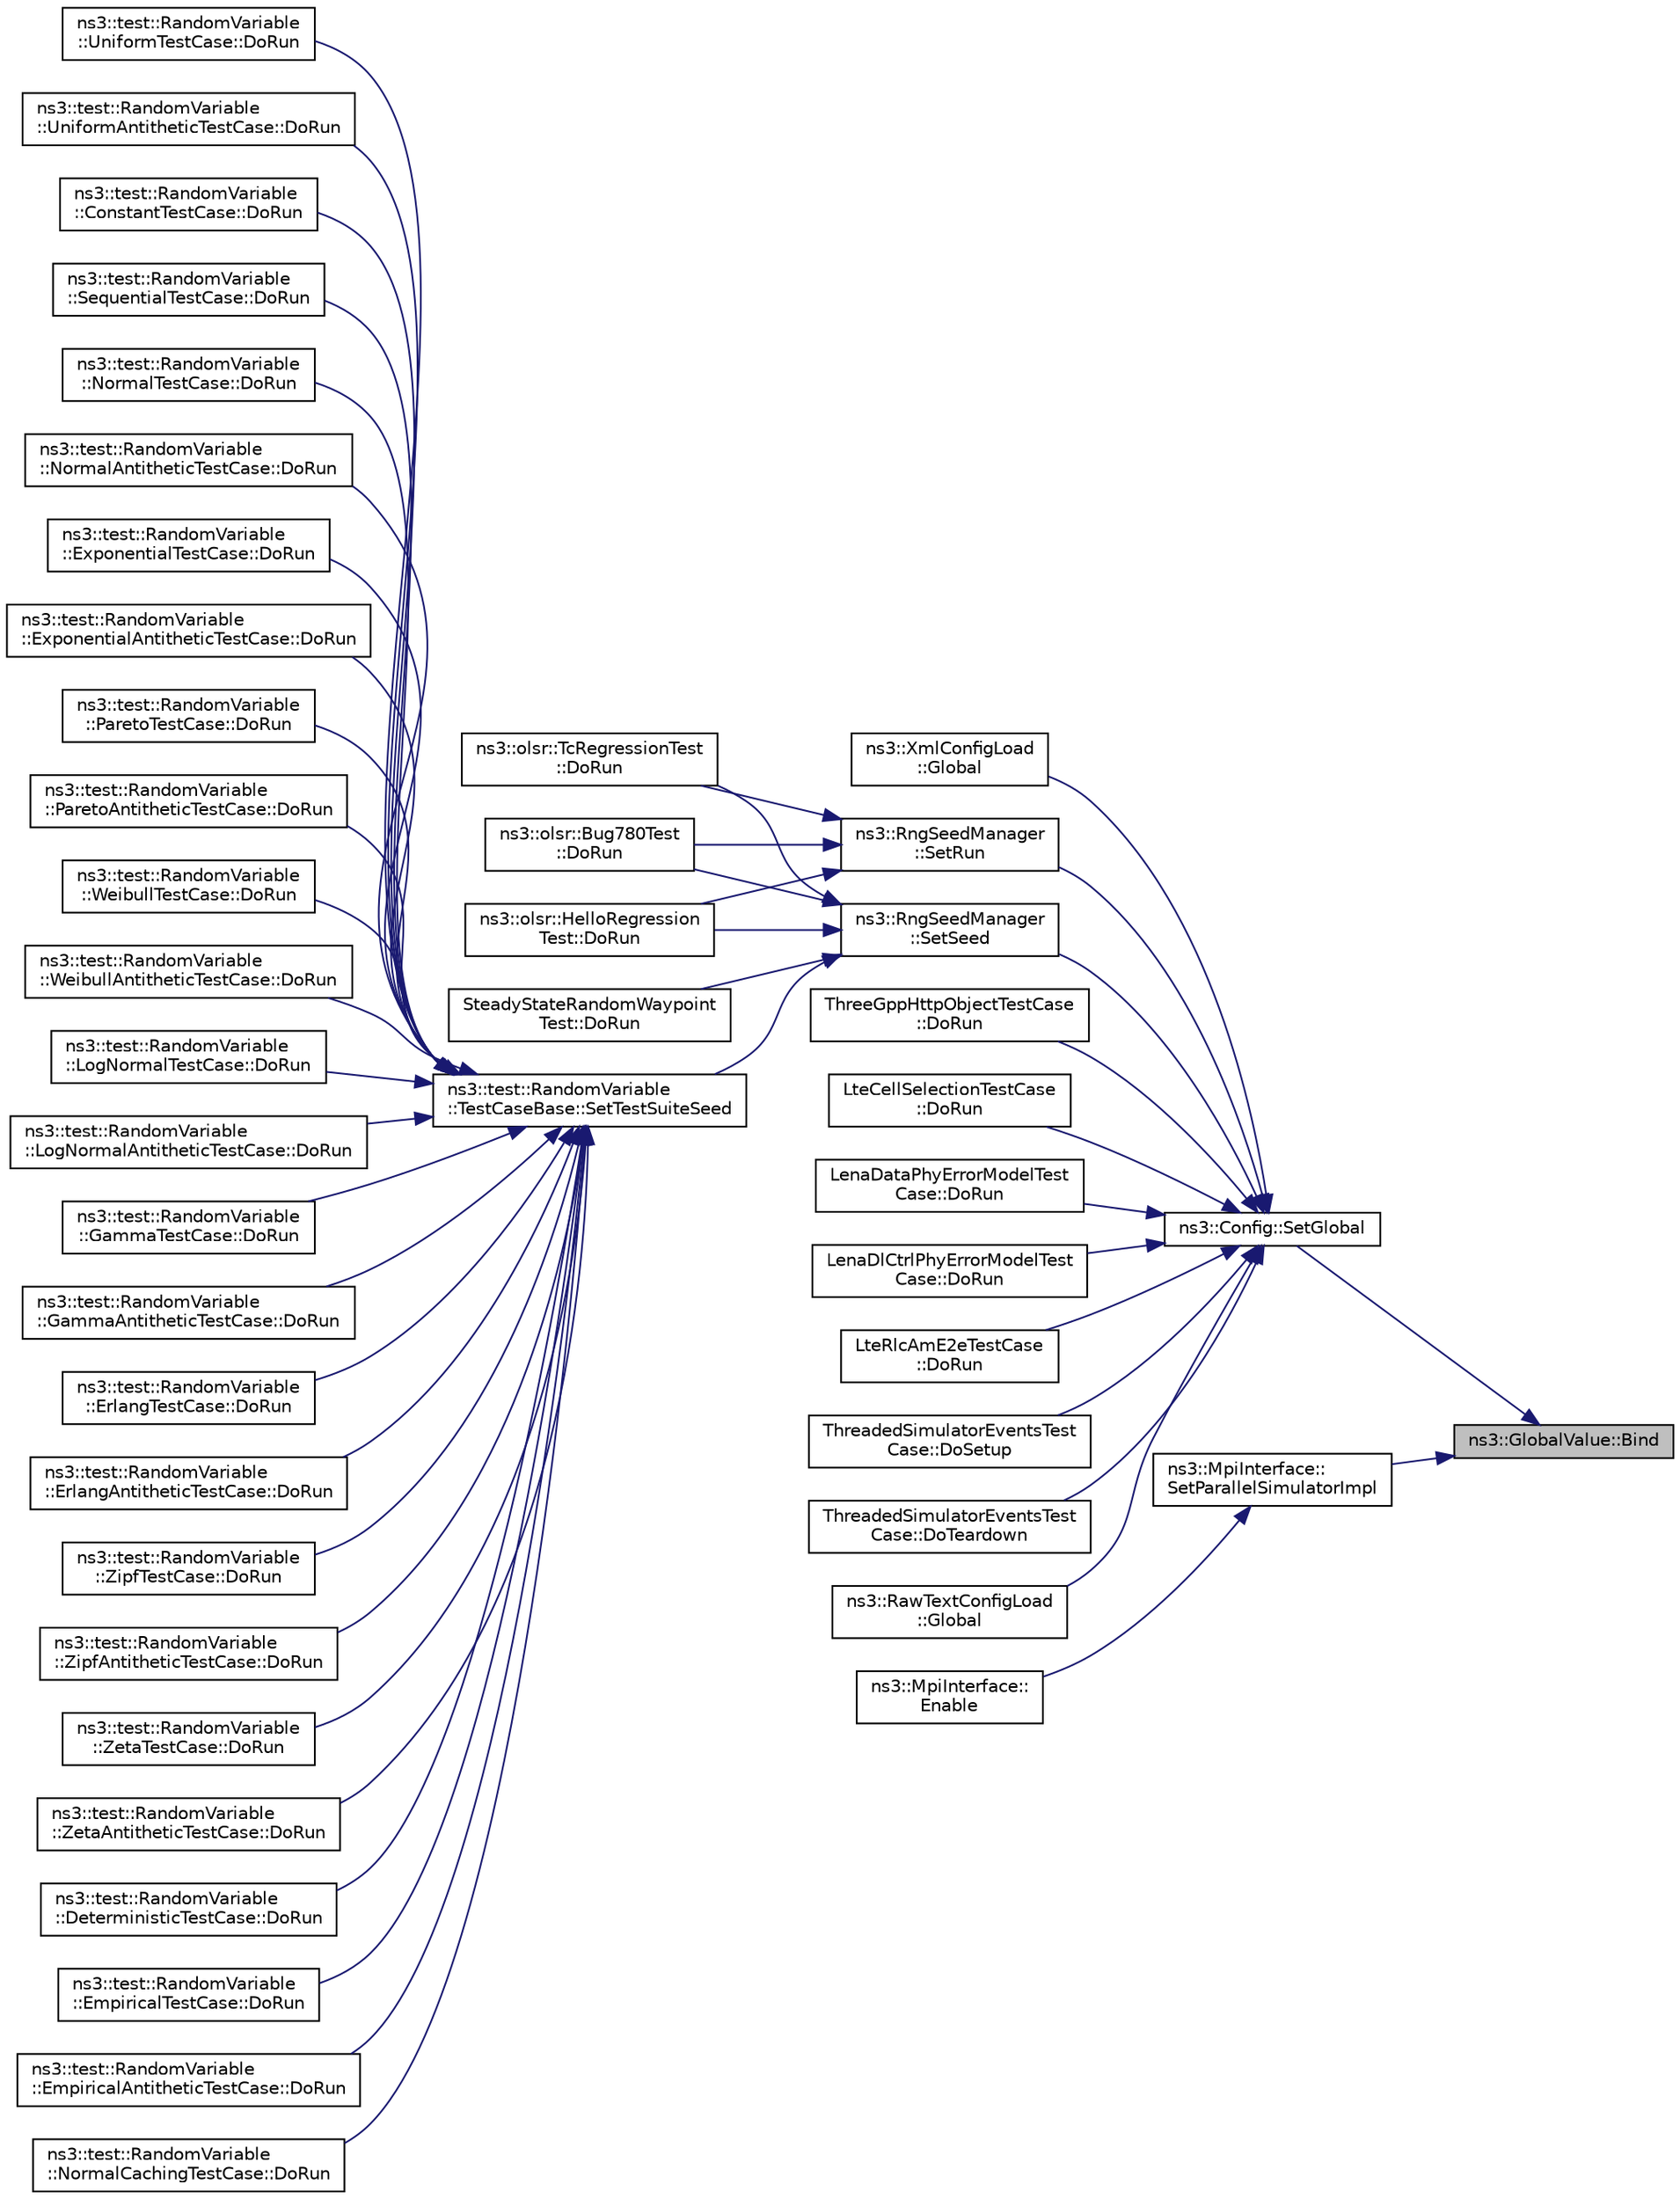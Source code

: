 digraph "ns3::GlobalValue::Bind"
{
 // LATEX_PDF_SIZE
  edge [fontname="Helvetica",fontsize="10",labelfontname="Helvetica",labelfontsize="10"];
  node [fontname="Helvetica",fontsize="10",shape=record];
  rankdir="RL";
  Node1 [label="ns3::GlobalValue::Bind",height=0.2,width=0.4,color="black", fillcolor="grey75", style="filled", fontcolor="black",tooltip="Iterate over the set of GlobalValues until a matching name is found and then set its value with Globa..."];
  Node1 -> Node2 [dir="back",color="midnightblue",fontsize="10",style="solid",fontname="Helvetica"];
  Node2 [label="ns3::Config::SetGlobal",height=0.2,width=0.4,color="black", fillcolor="white", style="filled",URL="$group__config.html#ga0e12663a7bd119b65d0a219a578f2a3c",tooltip=" "];
  Node2 -> Node3 [dir="back",color="midnightblue",fontsize="10",style="solid",fontname="Helvetica"];
  Node3 [label="ThreeGppHttpObjectTestCase\l::DoRun",height=0.2,width=0.4,color="black", fillcolor="white", style="filled",URL="$class_three_gpp_http_object_test_case.html#a41234f035937ee1b044864f3db643b7d",tooltip="Implementation to actually run this TestCase."];
  Node2 -> Node4 [dir="back",color="midnightblue",fontsize="10",style="solid",fontname="Helvetica"];
  Node4 [label="LteCellSelectionTestCase\l::DoRun",height=0.2,width=0.4,color="black", fillcolor="white", style="filled",URL="$class_lte_cell_selection_test_case.html#a2ad9dadf26f7beb5d3ed1c6dfbcef90a",tooltip="Setup the simulation according to the configuration set by the class constructor, run it,..."];
  Node2 -> Node5 [dir="back",color="midnightblue",fontsize="10",style="solid",fontname="Helvetica"];
  Node5 [label="LenaDataPhyErrorModelTest\lCase::DoRun",height=0.2,width=0.4,color="black", fillcolor="white", style="filled",URL="$class_lena_data_phy_error_model_test_case.html#a363738c5b8d73b6b3398dc526faf7792",tooltip="Implementation to actually run this TestCase."];
  Node2 -> Node6 [dir="back",color="midnightblue",fontsize="10",style="solid",fontname="Helvetica"];
  Node6 [label="LenaDlCtrlPhyErrorModelTest\lCase::DoRun",height=0.2,width=0.4,color="black", fillcolor="white", style="filled",URL="$class_lena_dl_ctrl_phy_error_model_test_case.html#a1fb7c0a2adfe1083d7e0883b866b0954",tooltip="Implementation to actually run this TestCase."];
  Node2 -> Node7 [dir="back",color="midnightblue",fontsize="10",style="solid",fontname="Helvetica"];
  Node7 [label="LteRlcAmE2eTestCase\l::DoRun",height=0.2,width=0.4,color="black", fillcolor="white", style="filled",URL="$class_lte_rlc_am_e2e_test_case.html#a96cf405c2fe8e9a1c878c615b185d419",tooltip="Implementation to actually run this TestCase."];
  Node2 -> Node8 [dir="back",color="midnightblue",fontsize="10",style="solid",fontname="Helvetica"];
  Node8 [label="ThreadedSimulatorEventsTest\lCase::DoSetup",height=0.2,width=0.4,color="black", fillcolor="white", style="filled",URL="$class_threaded_simulator_events_test_case.html#a162a95193a9a9e7438fa7acd9c4a60fa",tooltip="Implementation to do any local setup required for this TestCase."];
  Node2 -> Node9 [dir="back",color="midnightblue",fontsize="10",style="solid",fontname="Helvetica"];
  Node9 [label="ThreadedSimulatorEventsTest\lCase::DoTeardown",height=0.2,width=0.4,color="black", fillcolor="white", style="filled",URL="$class_threaded_simulator_events_test_case.html#aee3809a0547567c2f10758f9487665d1",tooltip="Implementation to do any local setup required for this TestCase."];
  Node2 -> Node10 [dir="back",color="midnightblue",fontsize="10",style="solid",fontname="Helvetica"];
  Node10 [label="ns3::RawTextConfigLoad\l::Global",height=0.2,width=0.4,color="black", fillcolor="white", style="filled",URL="$classns3_1_1_raw_text_config_load.html#a11d5549a7dd21ee2e9bcede5863c4508",tooltip="Load or save the global values."];
  Node2 -> Node11 [dir="back",color="midnightblue",fontsize="10",style="solid",fontname="Helvetica"];
  Node11 [label="ns3::XmlConfigLoad\l::Global",height=0.2,width=0.4,color="black", fillcolor="white", style="filled",URL="$classns3_1_1_xml_config_load.html#ab0174240a6457248afa9280ac4a4b609",tooltip="Load or save the global values."];
  Node2 -> Node12 [dir="back",color="midnightblue",fontsize="10",style="solid",fontname="Helvetica"];
  Node12 [label="ns3::RngSeedManager\l::SetRun",height=0.2,width=0.4,color="black", fillcolor="white", style="filled",URL="$classns3_1_1_rng_seed_manager.html#a14c9a839f8141b0e9ec2af0e96d68263",tooltip="Set the run number of simulation."];
  Node12 -> Node13 [dir="back",color="midnightblue",fontsize="10",style="solid",fontname="Helvetica"];
  Node13 [label="ns3::olsr::Bug780Test\l::DoRun",height=0.2,width=0.4,color="black", fillcolor="white", style="filled",URL="$classns3_1_1olsr_1_1_bug780_test.html#aea2f01c8e6af5f1363b67a23ccaaf030",tooltip="Implementation to actually run this TestCase."];
  Node12 -> Node14 [dir="back",color="midnightblue",fontsize="10",style="solid",fontname="Helvetica"];
  Node14 [label="ns3::olsr::HelloRegression\lTest::DoRun",height=0.2,width=0.4,color="black", fillcolor="white", style="filled",URL="$classns3_1_1olsr_1_1_hello_regression_test.html#a469da2871e46fb6d56da5820f5aa1982",tooltip="Implementation to actually run this TestCase."];
  Node12 -> Node15 [dir="back",color="midnightblue",fontsize="10",style="solid",fontname="Helvetica"];
  Node15 [label="ns3::olsr::TcRegressionTest\l::DoRun",height=0.2,width=0.4,color="black", fillcolor="white", style="filled",URL="$classns3_1_1olsr_1_1_tc_regression_test.html#ab3215c11b0586486c641af620fb1bc0b",tooltip="Implementation to actually run this TestCase."];
  Node2 -> Node16 [dir="back",color="midnightblue",fontsize="10",style="solid",fontname="Helvetica"];
  Node16 [label="ns3::RngSeedManager\l::SetSeed",height=0.2,width=0.4,color="black", fillcolor="white", style="filled",URL="$classns3_1_1_rng_seed_manager.html#ab2a95901871c7b47a3dcf0f70adc58f4",tooltip="Set the seed."];
  Node16 -> Node13 [dir="back",color="midnightblue",fontsize="10",style="solid",fontname="Helvetica"];
  Node16 -> Node14 [dir="back",color="midnightblue",fontsize="10",style="solid",fontname="Helvetica"];
  Node16 -> Node15 [dir="back",color="midnightblue",fontsize="10",style="solid",fontname="Helvetica"];
  Node16 -> Node17 [dir="back",color="midnightblue",fontsize="10",style="solid",fontname="Helvetica"];
  Node17 [label="SteadyStateRandomWaypoint\lTest::DoRun",height=0.2,width=0.4,color="black", fillcolor="white", style="filled",URL="$class_steady_state_random_waypoint_test.html#a06b559358eab241daa3a937a038729df",tooltip="Implementation to actually run this TestCase."];
  Node16 -> Node18 [dir="back",color="midnightblue",fontsize="10",style="solid",fontname="Helvetica"];
  Node18 [label="ns3::test::RandomVariable\l::TestCaseBase::SetTestSuiteSeed",height=0.2,width=0.4,color="black", fillcolor="white", style="filled",URL="$classns3_1_1test_1_1_random_variable_1_1_test_case_base.html#a9dadb0945f5a8eb9fbd3af08bd87c689",tooltip="Set the seed used for this test suite."];
  Node18 -> Node19 [dir="back",color="midnightblue",fontsize="10",style="solid",fontname="Helvetica"];
  Node19 [label="ns3::test::RandomVariable\l::UniformTestCase::DoRun",height=0.2,width=0.4,color="black", fillcolor="white", style="filled",URL="$classns3_1_1test_1_1_random_variable_1_1_uniform_test_case.html#a3490f297557dc9d1652ed1504987850f",tooltip="Implementation to actually run this TestCase."];
  Node18 -> Node20 [dir="back",color="midnightblue",fontsize="10",style="solid",fontname="Helvetica"];
  Node20 [label="ns3::test::RandomVariable\l::UniformAntitheticTestCase::DoRun",height=0.2,width=0.4,color="black", fillcolor="white", style="filled",URL="$classns3_1_1test_1_1_random_variable_1_1_uniform_antithetic_test_case.html#a80df31ec21814c5a563ad9cca67377d8",tooltip="Implementation to actually run this TestCase."];
  Node18 -> Node21 [dir="back",color="midnightblue",fontsize="10",style="solid",fontname="Helvetica"];
  Node21 [label="ns3::test::RandomVariable\l::ConstantTestCase::DoRun",height=0.2,width=0.4,color="black", fillcolor="white", style="filled",URL="$classns3_1_1test_1_1_random_variable_1_1_constant_test_case.html#a75bbe877f296f9fc82116822b7f5fa9d",tooltip="Implementation to actually run this TestCase."];
  Node18 -> Node22 [dir="back",color="midnightblue",fontsize="10",style="solid",fontname="Helvetica"];
  Node22 [label="ns3::test::RandomVariable\l::SequentialTestCase::DoRun",height=0.2,width=0.4,color="black", fillcolor="white", style="filled",URL="$classns3_1_1test_1_1_random_variable_1_1_sequential_test_case.html#ae671fdeba22aed784ebee380b947e4af",tooltip="Implementation to actually run this TestCase."];
  Node18 -> Node23 [dir="back",color="midnightblue",fontsize="10",style="solid",fontname="Helvetica"];
  Node23 [label="ns3::test::RandomVariable\l::NormalTestCase::DoRun",height=0.2,width=0.4,color="black", fillcolor="white", style="filled",URL="$classns3_1_1test_1_1_random_variable_1_1_normal_test_case.html#a1f3a09ac6997422f1cbf1ef5869c72c6",tooltip="Implementation to actually run this TestCase."];
  Node18 -> Node24 [dir="back",color="midnightblue",fontsize="10",style="solid",fontname="Helvetica"];
  Node24 [label="ns3::test::RandomVariable\l::NormalAntitheticTestCase::DoRun",height=0.2,width=0.4,color="black", fillcolor="white", style="filled",URL="$classns3_1_1test_1_1_random_variable_1_1_normal_antithetic_test_case.html#aac3feb5da02904dbdf4d3799c271089a",tooltip="Implementation to actually run this TestCase."];
  Node18 -> Node25 [dir="back",color="midnightblue",fontsize="10",style="solid",fontname="Helvetica"];
  Node25 [label="ns3::test::RandomVariable\l::ExponentialTestCase::DoRun",height=0.2,width=0.4,color="black", fillcolor="white", style="filled",URL="$classns3_1_1test_1_1_random_variable_1_1_exponential_test_case.html#a37d8d13fb6fff5eb251bb08150b2b6d5",tooltip="Implementation to actually run this TestCase."];
  Node18 -> Node26 [dir="back",color="midnightblue",fontsize="10",style="solid",fontname="Helvetica"];
  Node26 [label="ns3::test::RandomVariable\l::ExponentialAntitheticTestCase::DoRun",height=0.2,width=0.4,color="black", fillcolor="white", style="filled",URL="$classns3_1_1test_1_1_random_variable_1_1_exponential_antithetic_test_case.html#abdc813cd818a3fac36801ec2bde68819",tooltip="Implementation to actually run this TestCase."];
  Node18 -> Node27 [dir="back",color="midnightblue",fontsize="10",style="solid",fontname="Helvetica"];
  Node27 [label="ns3::test::RandomVariable\l::ParetoTestCase::DoRun",height=0.2,width=0.4,color="black", fillcolor="white", style="filled",URL="$classns3_1_1test_1_1_random_variable_1_1_pareto_test_case.html#a074b056896cf00888af8df38cde038ed",tooltip="Implementation to actually run this TestCase."];
  Node18 -> Node28 [dir="back",color="midnightblue",fontsize="10",style="solid",fontname="Helvetica"];
  Node28 [label="ns3::test::RandomVariable\l::ParetoAntitheticTestCase::DoRun",height=0.2,width=0.4,color="black", fillcolor="white", style="filled",URL="$classns3_1_1test_1_1_random_variable_1_1_pareto_antithetic_test_case.html#afb737397086e9645428e715d4e284320",tooltip="Implementation to actually run this TestCase."];
  Node18 -> Node29 [dir="back",color="midnightblue",fontsize="10",style="solid",fontname="Helvetica"];
  Node29 [label="ns3::test::RandomVariable\l::WeibullTestCase::DoRun",height=0.2,width=0.4,color="black", fillcolor="white", style="filled",URL="$classns3_1_1test_1_1_random_variable_1_1_weibull_test_case.html#a5f71db8ffc723d0325a489abc62c9669",tooltip="Implementation to actually run this TestCase."];
  Node18 -> Node30 [dir="back",color="midnightblue",fontsize="10",style="solid",fontname="Helvetica"];
  Node30 [label="ns3::test::RandomVariable\l::WeibullAntitheticTestCase::DoRun",height=0.2,width=0.4,color="black", fillcolor="white", style="filled",URL="$classns3_1_1test_1_1_random_variable_1_1_weibull_antithetic_test_case.html#a0f91852790c9faed1c8d70d7e9473dc4",tooltip="Implementation to actually run this TestCase."];
  Node18 -> Node31 [dir="back",color="midnightblue",fontsize="10",style="solid",fontname="Helvetica"];
  Node31 [label="ns3::test::RandomVariable\l::LogNormalTestCase::DoRun",height=0.2,width=0.4,color="black", fillcolor="white", style="filled",URL="$classns3_1_1test_1_1_random_variable_1_1_log_normal_test_case.html#aae2d276ce040d3b3fb603f4bf9373c21",tooltip="Implementation to actually run this TestCase."];
  Node18 -> Node32 [dir="back",color="midnightblue",fontsize="10",style="solid",fontname="Helvetica"];
  Node32 [label="ns3::test::RandomVariable\l::LogNormalAntitheticTestCase::DoRun",height=0.2,width=0.4,color="black", fillcolor="white", style="filled",URL="$classns3_1_1test_1_1_random_variable_1_1_log_normal_antithetic_test_case.html#a8dbfd91c19cce2478768836c9b77e38e",tooltip="Implementation to actually run this TestCase."];
  Node18 -> Node33 [dir="back",color="midnightblue",fontsize="10",style="solid",fontname="Helvetica"];
  Node33 [label="ns3::test::RandomVariable\l::GammaTestCase::DoRun",height=0.2,width=0.4,color="black", fillcolor="white", style="filled",URL="$classns3_1_1test_1_1_random_variable_1_1_gamma_test_case.html#a9cc0d09bb3f879a1eb7228fd778b1778",tooltip="Implementation to actually run this TestCase."];
  Node18 -> Node34 [dir="back",color="midnightblue",fontsize="10",style="solid",fontname="Helvetica"];
  Node34 [label="ns3::test::RandomVariable\l::GammaAntitheticTestCase::DoRun",height=0.2,width=0.4,color="black", fillcolor="white", style="filled",URL="$classns3_1_1test_1_1_random_variable_1_1_gamma_antithetic_test_case.html#ab219944333e1a41a9e36d584a1c51fcf",tooltip="Implementation to actually run this TestCase."];
  Node18 -> Node35 [dir="back",color="midnightblue",fontsize="10",style="solid",fontname="Helvetica"];
  Node35 [label="ns3::test::RandomVariable\l::ErlangTestCase::DoRun",height=0.2,width=0.4,color="black", fillcolor="white", style="filled",URL="$classns3_1_1test_1_1_random_variable_1_1_erlang_test_case.html#a2839e41eb390c98ca45e5240318d0961",tooltip="Implementation to actually run this TestCase."];
  Node18 -> Node36 [dir="back",color="midnightblue",fontsize="10",style="solid",fontname="Helvetica"];
  Node36 [label="ns3::test::RandomVariable\l::ErlangAntitheticTestCase::DoRun",height=0.2,width=0.4,color="black", fillcolor="white", style="filled",URL="$classns3_1_1test_1_1_random_variable_1_1_erlang_antithetic_test_case.html#a30250d5fae6d1ce944a6b7d8a4ba0ade",tooltip="Implementation to actually run this TestCase."];
  Node18 -> Node37 [dir="back",color="midnightblue",fontsize="10",style="solid",fontname="Helvetica"];
  Node37 [label="ns3::test::RandomVariable\l::ZipfTestCase::DoRun",height=0.2,width=0.4,color="black", fillcolor="white", style="filled",URL="$classns3_1_1test_1_1_random_variable_1_1_zipf_test_case.html#a1d85e4e4184415bdd4cc2be04c80eb59",tooltip="Implementation to actually run this TestCase."];
  Node18 -> Node38 [dir="back",color="midnightblue",fontsize="10",style="solid",fontname="Helvetica"];
  Node38 [label="ns3::test::RandomVariable\l::ZipfAntitheticTestCase::DoRun",height=0.2,width=0.4,color="black", fillcolor="white", style="filled",URL="$classns3_1_1test_1_1_random_variable_1_1_zipf_antithetic_test_case.html#ab38bb055e04e2e9c7a3c5b5bae27913d",tooltip="Implementation to actually run this TestCase."];
  Node18 -> Node39 [dir="back",color="midnightblue",fontsize="10",style="solid",fontname="Helvetica"];
  Node39 [label="ns3::test::RandomVariable\l::ZetaTestCase::DoRun",height=0.2,width=0.4,color="black", fillcolor="white", style="filled",URL="$classns3_1_1test_1_1_random_variable_1_1_zeta_test_case.html#ab998c9c4f8a0c0798fcce546ebad18b9",tooltip="Implementation to actually run this TestCase."];
  Node18 -> Node40 [dir="back",color="midnightblue",fontsize="10",style="solid",fontname="Helvetica"];
  Node40 [label="ns3::test::RandomVariable\l::ZetaAntitheticTestCase::DoRun",height=0.2,width=0.4,color="black", fillcolor="white", style="filled",URL="$classns3_1_1test_1_1_random_variable_1_1_zeta_antithetic_test_case.html#a0925b8e62dcbbe865bfd5f7f334b5e70",tooltip="Implementation to actually run this TestCase."];
  Node18 -> Node41 [dir="back",color="midnightblue",fontsize="10",style="solid",fontname="Helvetica"];
  Node41 [label="ns3::test::RandomVariable\l::DeterministicTestCase::DoRun",height=0.2,width=0.4,color="black", fillcolor="white", style="filled",URL="$classns3_1_1test_1_1_random_variable_1_1_deterministic_test_case.html#aac84e5fd9e4fa4b97dc268e6b6e61998",tooltip="Implementation to actually run this TestCase."];
  Node18 -> Node42 [dir="back",color="midnightblue",fontsize="10",style="solid",fontname="Helvetica"];
  Node42 [label="ns3::test::RandomVariable\l::EmpiricalTestCase::DoRun",height=0.2,width=0.4,color="black", fillcolor="white", style="filled",URL="$classns3_1_1test_1_1_random_variable_1_1_empirical_test_case.html#a676ac1f10dad6b9cb83f2ec9ad8b7cd9",tooltip="Implementation to actually run this TestCase."];
  Node18 -> Node43 [dir="back",color="midnightblue",fontsize="10",style="solid",fontname="Helvetica"];
  Node43 [label="ns3::test::RandomVariable\l::EmpiricalAntitheticTestCase::DoRun",height=0.2,width=0.4,color="black", fillcolor="white", style="filled",URL="$classns3_1_1test_1_1_random_variable_1_1_empirical_antithetic_test_case.html#aa83387439223b16827b42c6388990f90",tooltip="Implementation to actually run this TestCase."];
  Node18 -> Node44 [dir="back",color="midnightblue",fontsize="10",style="solid",fontname="Helvetica"];
  Node44 [label="ns3::test::RandomVariable\l::NormalCachingTestCase::DoRun",height=0.2,width=0.4,color="black", fillcolor="white", style="filled",URL="$classns3_1_1test_1_1_random_variable_1_1_normal_caching_test_case.html#a6156ef262781701c238366d68cf6a815",tooltip="Implementation to actually run this TestCase."];
  Node1 -> Node45 [dir="back",color="midnightblue",fontsize="10",style="solid",fontname="Helvetica"];
  Node45 [label="ns3::MpiInterface::\lSetParallelSimulatorImpl",height=0.2,width=0.4,color="black", fillcolor="white", style="filled",URL="$classns3_1_1_mpi_interface.html#a751169b7d85e12b5be41e2f5981cc705",tooltip="Common enable logic."];
  Node45 -> Node46 [dir="back",color="midnightblue",fontsize="10",style="solid",fontname="Helvetica"];
  Node46 [label="ns3::MpiInterface::\lEnable",height=0.2,width=0.4,color="black", fillcolor="white", style="filled",URL="$classns3_1_1_mpi_interface.html#ae4512e9386ba0c1cd0857b8ec4620a8b",tooltip="Setup the parallel communication interface."];
}
